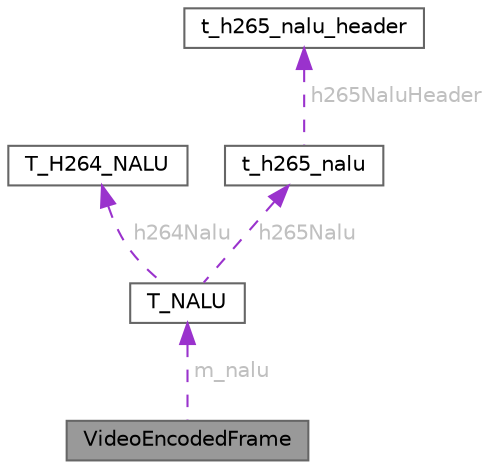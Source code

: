 digraph "VideoEncodedFrame"
{
 // LATEX_PDF_SIZE
  bgcolor="transparent";
  edge [fontname=Helvetica,fontsize=10,labelfontname=Helvetica,labelfontsize=10];
  node [fontname=Helvetica,fontsize=10,shape=box,height=0.2,width=0.4];
  Node1 [id="Node000001",label="VideoEncodedFrame",height=0.2,width=0.4,color="gray40", fillcolor="grey60", style="filled", fontcolor="black",tooltip="管理编码视频帧的类"];
  Node2 -> Node1 [id="edge1_Node000001_Node000002",dir="back",color="darkorchid3",style="dashed",tooltip=" ",label=" m_nalu",fontcolor="grey" ];
  Node2 [id="Node000002",label="T_NALU",height=0.2,width=0.4,color="gray40", fillcolor="white", style="filled",URL="$struct_t___n_a_l_u.html",tooltip="NAL 单元结构"];
  Node3 -> Node2 [id="edge2_Node000002_Node000003",dir="back",color="darkorchid3",style="dashed",tooltip=" ",label=" h264Nalu",fontcolor="grey" ];
  Node3 [id="Node000003",label="T_H264_NALU",height=0.2,width=0.4,color="gray40", fillcolor="white", style="filled",URL="$struct_t___h264___n_a_l_u.html",tooltip="H.264 NAL 单元结构"];
  Node4 -> Node2 [id="edge3_Node000002_Node000004",dir="back",color="darkorchid3",style="dashed",tooltip=" ",label=" h265Nalu",fontcolor="grey" ];
  Node4 [id="Node000004",label="t_h265_nalu",height=0.2,width=0.4,color="gray40", fillcolor="white", style="filled",URL="$structt__h265__nalu.html",tooltip=" "];
  Node5 -> Node4 [id="edge4_Node000004_Node000005",dir="back",color="darkorchid3",style="dashed",tooltip=" ",label=" h265NaluHeader",fontcolor="grey" ];
  Node5 [id="Node000005",label="t_h265_nalu_header",height=0.2,width=0.4,color="gray40", fillcolor="white", style="filled",URL="$structt__h265__nalu__header.html",tooltip=" "];
}
